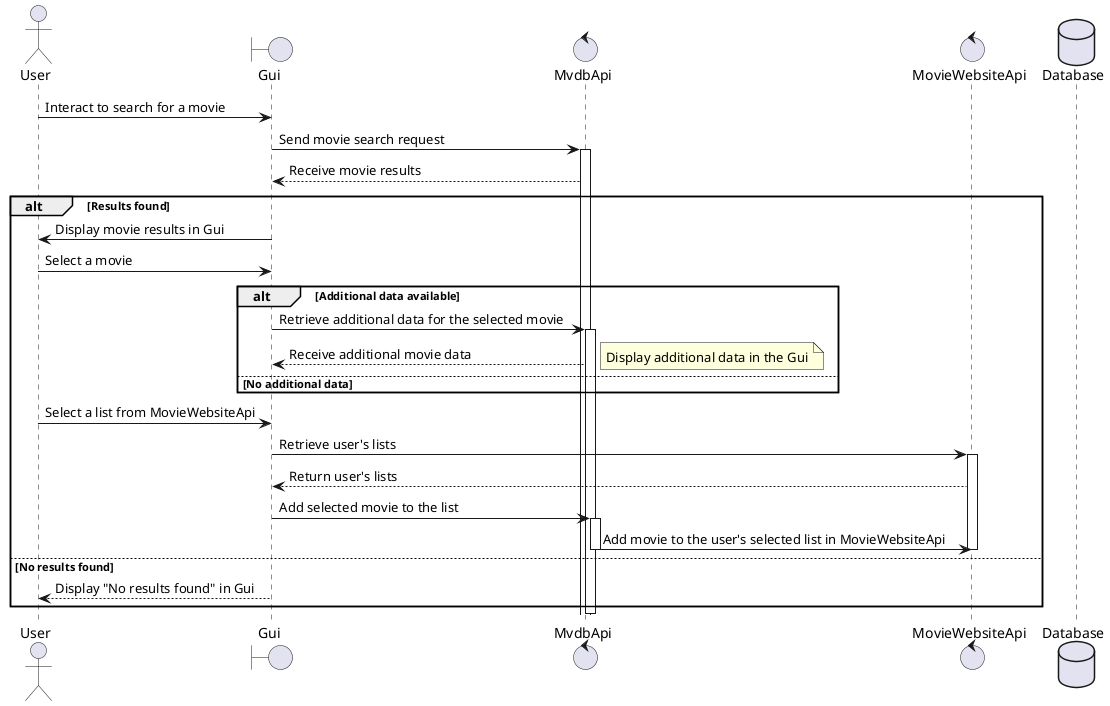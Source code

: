 @startuml
!define USER User
!define GUI Gui
!define MVDB_API MvdbApi
!define OWN_API MovieWebsiteApi
!define DATABASE Database

actor USER as UserAlias
boundary GUI as Gui
control MVDB_API as MvdbApi
control OWN_API as MovieWebsiteApi
database DATABASE as DB

UserAlias -> Gui: Interact to search for a movie
Gui -> MvdbApi: Send movie search request
activate MvdbApi
MvdbApi --> Gui: Receive movie results

alt Results found
  Gui -> UserAlias: Display movie results in GUI
  UserAlias -> Gui: Select a movie

  alt Additional data available
    Gui -> MvdbApi: Retrieve additional data for the selected movie
    activate MvdbApi
    MvdbApi --> Gui: Receive additional movie data
    note right: Display additional data in the GUI
  else No additional data
    note right: Display basic movie information in the GUI
  end

  UserAlias -> Gui: Select a list from MovieWebsiteApi
  Gui -> MovieWebsiteApi: Retrieve user's lists
  activate MovieWebsiteApi
  MovieWebsiteApi --> Gui: Return user's lists

  Gui -> MvdbApi: Add selected movie to the list
  activate MvdbApi
  MvdbApi -> MovieWebsiteApi: Add movie to the user's selected list in MovieWebsiteApi
  deactivate MvdbApi
  deactivate MovieWebsiteApi

else No results found
  Gui --> UserAlias: Display "No results found" in GUI
end

deactivate MvdbApi
@enduml
